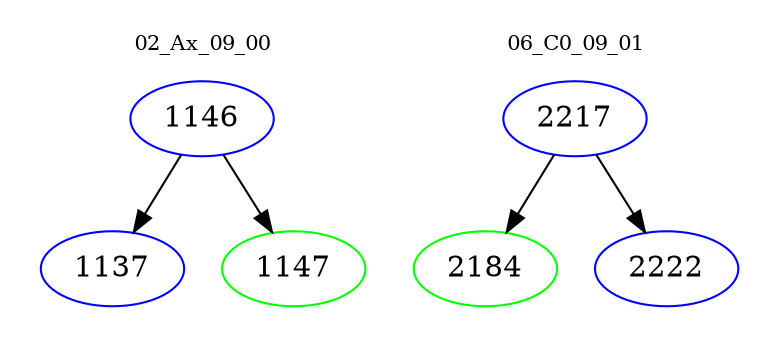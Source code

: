 digraph{
subgraph cluster_0 {
color = white
label = "02_Ax_09_00";
fontsize=10;
T0_1146 [label="1146", color="blue"]
T0_1146 -> T0_1137 [color="black"]
T0_1137 [label="1137", color="blue"]
T0_1146 -> T0_1147 [color="black"]
T0_1147 [label="1147", color="green"]
}
subgraph cluster_1 {
color = white
label = "06_C0_09_01";
fontsize=10;
T1_2217 [label="2217", color="blue"]
T1_2217 -> T1_2184 [color="black"]
T1_2184 [label="2184", color="green"]
T1_2217 -> T1_2222 [color="black"]
T1_2222 [label="2222", color="blue"]
}
}
